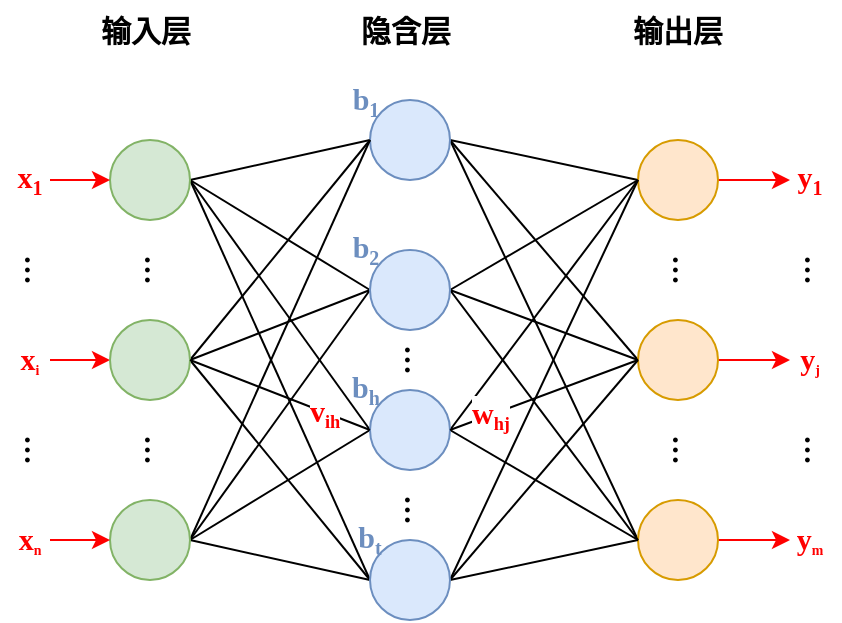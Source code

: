 <mxfile version="21.6.6" type="github">
  <diagram name="第 1 页" id="z7fpPu16EYKY_UzUYYsx">
    <mxGraphModel dx="726" dy="503" grid="1" gridSize="10" guides="1" tooltips="1" connect="1" arrows="1" fold="1" page="1" pageScale="1" pageWidth="827" pageHeight="1169" math="0" shadow="0">
      <root>
        <mxCell id="0" />
        <mxCell id="1" parent="0" />
        <mxCell id="rZ2QNPtWmysEx4CotY9I-33" style="rounded=0;orthogonalLoop=1;jettySize=auto;html=1;exitX=0.5;exitY=0;exitDx=0;exitDy=0;entryX=0.5;entryY=1;entryDx=0;entryDy=0;endArrow=none;endFill=0;" parent="1" source="rZ2QNPtWmysEx4CotY9I-1" target="rZ2QNPtWmysEx4CotY9I-3" edge="1">
          <mxGeometry relative="1" as="geometry" />
        </mxCell>
        <mxCell id="rZ2QNPtWmysEx4CotY9I-35" style="edgeStyle=none;shape=connector;rounded=0;orthogonalLoop=1;jettySize=auto;html=1;exitX=0.5;exitY=0;exitDx=0;exitDy=0;entryX=0.5;entryY=1;entryDx=0;entryDy=0;labelBackgroundColor=default;strokeColor=default;fontFamily=Helvetica;fontSize=11;fontColor=default;endArrow=none;endFill=0;" parent="1" source="rZ2QNPtWmysEx4CotY9I-1" target="rZ2QNPtWmysEx4CotY9I-22" edge="1">
          <mxGeometry relative="1" as="geometry" />
        </mxCell>
        <mxCell id="rZ2QNPtWmysEx4CotY9I-36" style="edgeStyle=none;shape=connector;rounded=0;orthogonalLoop=1;jettySize=auto;html=1;exitX=0.5;exitY=0;exitDx=0;exitDy=0;entryX=0.5;entryY=1;entryDx=0;entryDy=0;labelBackgroundColor=default;strokeColor=default;fontFamily=Helvetica;fontSize=11;fontColor=default;endArrow=none;endFill=0;" parent="1" source="rZ2QNPtWmysEx4CotY9I-1" target="rZ2QNPtWmysEx4CotY9I-25" edge="1">
          <mxGeometry relative="1" as="geometry" />
        </mxCell>
        <mxCell id="rZ2QNPtWmysEx4CotY9I-37" style="edgeStyle=none;shape=connector;rounded=0;orthogonalLoop=1;jettySize=auto;html=1;exitX=0.5;exitY=0;exitDx=0;exitDy=0;entryX=0.5;entryY=1;entryDx=0;entryDy=0;labelBackgroundColor=default;strokeColor=default;fontFamily=Helvetica;fontSize=11;fontColor=default;endArrow=none;endFill=0;" parent="1" source="rZ2QNPtWmysEx4CotY9I-1" target="rZ2QNPtWmysEx4CotY9I-26" edge="1">
          <mxGeometry relative="1" as="geometry" />
        </mxCell>
        <mxCell id="rZ2QNPtWmysEx4CotY9I-1" value="" style="ellipse;whiteSpace=wrap;html=1;aspect=fixed;direction=south;fillColor=#d5e8d4;strokeColor=#82b366;" parent="1" vertex="1">
          <mxGeometry x="130" y="230" width="40" height="40" as="geometry" />
        </mxCell>
        <mxCell id="rZ2QNPtWmysEx4CotY9I-2" value="输入层" style="text;html=1;strokeColor=none;fillColor=none;align=center;verticalAlign=middle;whiteSpace=wrap;rounded=0;fontFamily=楷体;fontStyle=1;fontSize=15;" parent="1" vertex="1">
          <mxGeometry x="118" y="160" width="60" height="30" as="geometry" />
        </mxCell>
        <mxCell id="rZ2QNPtWmysEx4CotY9I-49" style="edgeStyle=none;shape=connector;rounded=0;orthogonalLoop=1;jettySize=auto;html=1;exitX=0.5;exitY=0;exitDx=0;exitDy=0;entryX=0.5;entryY=1;entryDx=0;entryDy=0;labelBackgroundColor=default;strokeColor=default;fontFamily=Helvetica;fontSize=11;fontColor=default;endArrow=none;endFill=0;" parent="1" source="rZ2QNPtWmysEx4CotY9I-3" target="rZ2QNPtWmysEx4CotY9I-5" edge="1">
          <mxGeometry relative="1" as="geometry" />
        </mxCell>
        <mxCell id="rZ2QNPtWmysEx4CotY9I-50" style="edgeStyle=none;shape=connector;rounded=0;orthogonalLoop=1;jettySize=auto;html=1;exitX=0.5;exitY=0;exitDx=0;exitDy=0;entryX=0.5;entryY=1;entryDx=0;entryDy=0;labelBackgroundColor=default;strokeColor=default;fontFamily=Helvetica;fontSize=11;fontColor=default;endArrow=none;endFill=0;" parent="1" source="rZ2QNPtWmysEx4CotY9I-3" target="rZ2QNPtWmysEx4CotY9I-18" edge="1">
          <mxGeometry relative="1" as="geometry" />
        </mxCell>
        <mxCell id="rZ2QNPtWmysEx4CotY9I-55" style="edgeStyle=none;shape=connector;rounded=0;orthogonalLoop=1;jettySize=auto;html=1;exitX=0.5;exitY=0;exitDx=0;exitDy=0;entryX=0.5;entryY=1;entryDx=0;entryDy=0;labelBackgroundColor=default;strokeColor=default;fontFamily=Helvetica;fontSize=11;fontColor=default;endArrow=none;endFill=0;" parent="1" source="rZ2QNPtWmysEx4CotY9I-3" target="rZ2QNPtWmysEx4CotY9I-19" edge="1">
          <mxGeometry relative="1" as="geometry" />
        </mxCell>
        <mxCell id="rZ2QNPtWmysEx4CotY9I-3" value="" style="ellipse;whiteSpace=wrap;html=1;aspect=fixed;direction=south;fillColor=#dae8fc;strokeColor=#6c8ebf;" parent="1" vertex="1">
          <mxGeometry x="260" y="210" width="40" height="40" as="geometry" />
        </mxCell>
        <mxCell id="rZ2QNPtWmysEx4CotY9I-4" value="隐含层" style="text;html=1;strokeColor=none;fillColor=none;align=center;verticalAlign=middle;whiteSpace=wrap;rounded=0;fontFamily=楷体;fontStyle=1;fontSize=15;" parent="1" vertex="1">
          <mxGeometry x="248" y="160" width="60" height="30" as="geometry" />
        </mxCell>
        <mxCell id="rZ2QNPtWmysEx4CotY9I-62" style="edgeStyle=none;shape=connector;rounded=0;orthogonalLoop=1;jettySize=auto;html=1;exitX=0.5;exitY=0;exitDx=0;exitDy=0;entryX=0;entryY=0.5;entryDx=0;entryDy=0;labelBackgroundColor=default;strokeColor=#FF0000;fontFamily=Helvetica;fontSize=11;fontColor=default;endArrow=classic;endFill=1;" parent="1" source="rZ2QNPtWmysEx4CotY9I-5" target="rZ2QNPtWmysEx4CotY9I-28" edge="1">
          <mxGeometry relative="1" as="geometry" />
        </mxCell>
        <mxCell id="rZ2QNPtWmysEx4CotY9I-5" value="" style="ellipse;whiteSpace=wrap;html=1;aspect=fixed;direction=south;fillColor=#ffe6cc;strokeColor=#d79b00;" parent="1" vertex="1">
          <mxGeometry x="394" y="230" width="40" height="40" as="geometry" />
        </mxCell>
        <mxCell id="rZ2QNPtWmysEx4CotY9I-6" value="输出层" style="text;html=1;strokeColor=none;fillColor=none;align=center;verticalAlign=middle;whiteSpace=wrap;rounded=0;fontFamily=楷体;fontStyle=1;fontSize=15;" parent="1" vertex="1">
          <mxGeometry x="384" y="160" width="60" height="30" as="geometry" />
        </mxCell>
        <mxCell id="rZ2QNPtWmysEx4CotY9I-38" style="edgeStyle=none;shape=connector;rounded=0;orthogonalLoop=1;jettySize=auto;html=1;exitX=1;exitY=0.5;exitDx=0;exitDy=0;labelBackgroundColor=none;strokeColor=#FF0000;fontFamily=Helvetica;fontSize=11;fontColor=#FF0000;endArrow=classic;" parent="1" source="rZ2QNPtWmysEx4CotY9I-7" target="rZ2QNPtWmysEx4CotY9I-1" edge="1">
          <mxGeometry relative="1" as="geometry" />
        </mxCell>
        <mxCell id="rZ2QNPtWmysEx4CotY9I-7" value="&lt;font style=&quot;font-size: 15px;&quot;&gt;x&lt;/font&gt;&lt;sub style=&quot;font-size: 10px;&quot;&gt;1&lt;/sub&gt;" style="text;html=1;strokeColor=none;fillColor=none;align=center;verticalAlign=middle;whiteSpace=wrap;rounded=0;fontFamily=Times New Roman;fontStyle=1;fontColor=#FF0000;" parent="1" vertex="1">
          <mxGeometry x="80" y="235" width="20" height="30" as="geometry" />
        </mxCell>
        <mxCell id="rZ2QNPtWmysEx4CotY9I-39" style="edgeStyle=none;shape=connector;rounded=0;orthogonalLoop=1;jettySize=auto;html=1;exitX=1;exitY=0.5;exitDx=0;exitDy=0;entryX=0.5;entryY=1;entryDx=0;entryDy=0;labelBackgroundColor=none;strokeColor=#FF0000;fontFamily=Helvetica;fontSize=11;fontColor=#FF0000;endArrow=classic;" parent="1" source="rZ2QNPtWmysEx4CotY9I-8" target="rZ2QNPtWmysEx4CotY9I-10" edge="1">
          <mxGeometry relative="1" as="geometry" />
        </mxCell>
        <mxCell id="rZ2QNPtWmysEx4CotY9I-8" value="&lt;font style=&quot;font-size: 15px;&quot;&gt;x&lt;/font&gt;&lt;span style=&quot;font-size: 8.333px;&quot;&gt;&lt;sub&gt;i&lt;/sub&gt;&lt;/span&gt;" style="text;html=1;strokeColor=none;fillColor=none;align=center;verticalAlign=middle;whiteSpace=wrap;rounded=0;fontFamily=Times New Roman;fontStyle=1;fontColor=#FF0000;" parent="1" vertex="1">
          <mxGeometry x="80" y="325" width="20" height="30" as="geometry" />
        </mxCell>
        <mxCell id="rZ2QNPtWmysEx4CotY9I-9" value="&lt;span style=&quot;font-size: 15px;&quot;&gt;···&lt;/span&gt;" style="text;html=1;strokeColor=none;fillColor=none;align=center;verticalAlign=middle;whiteSpace=wrap;rounded=0;fontFamily=Times New Roman;fontStyle=1;rotation=90;" parent="1" vertex="1">
          <mxGeometry x="140" y="280" width="20" height="30" as="geometry" />
        </mxCell>
        <mxCell id="rZ2QNPtWmysEx4CotY9I-41" style="edgeStyle=none;shape=connector;rounded=0;orthogonalLoop=1;jettySize=auto;html=1;exitX=0.5;exitY=0;exitDx=0;exitDy=0;entryX=0.5;entryY=1;entryDx=0;entryDy=0;labelBackgroundColor=default;strokeColor=default;fontFamily=Helvetica;fontSize=11;fontColor=default;endArrow=none;endFill=0;" parent="1" source="rZ2QNPtWmysEx4CotY9I-10" target="rZ2QNPtWmysEx4CotY9I-3" edge="1">
          <mxGeometry relative="1" as="geometry" />
        </mxCell>
        <mxCell id="rZ2QNPtWmysEx4CotY9I-42" style="edgeStyle=none;shape=connector;rounded=0;orthogonalLoop=1;jettySize=auto;html=1;exitX=0.5;exitY=0;exitDx=0;exitDy=0;entryX=0.5;entryY=1;entryDx=0;entryDy=0;labelBackgroundColor=default;strokeColor=default;fontFamily=Helvetica;fontSize=11;fontColor=default;endArrow=none;endFill=0;" parent="1" source="rZ2QNPtWmysEx4CotY9I-10" target="rZ2QNPtWmysEx4CotY9I-22" edge="1">
          <mxGeometry relative="1" as="geometry" />
        </mxCell>
        <mxCell id="rZ2QNPtWmysEx4CotY9I-44" style="edgeStyle=none;shape=connector;rounded=0;orthogonalLoop=1;jettySize=auto;html=1;exitX=0.5;exitY=0;exitDx=0;exitDy=0;entryX=0.5;entryY=1;entryDx=0;entryDy=0;labelBackgroundColor=default;strokeColor=default;fontFamily=Helvetica;fontSize=11;fontColor=default;endArrow=none;endFill=0;" parent="1" source="rZ2QNPtWmysEx4CotY9I-10" target="rZ2QNPtWmysEx4CotY9I-26" edge="1">
          <mxGeometry relative="1" as="geometry" />
        </mxCell>
        <mxCell id="rZ2QNPtWmysEx4CotY9I-10" value="" style="ellipse;whiteSpace=wrap;html=1;aspect=fixed;direction=south;fillColor=#d5e8d4;strokeColor=#82b366;" parent="1" vertex="1">
          <mxGeometry x="130" y="320" width="40" height="40" as="geometry" />
        </mxCell>
        <mxCell id="rZ2QNPtWmysEx4CotY9I-11" style="edgeStyle=orthogonalEdgeStyle;rounded=0;orthogonalLoop=1;jettySize=auto;html=1;exitX=1;exitY=0.5;exitDx=0;exitDy=0;" parent="1" source="rZ2QNPtWmysEx4CotY9I-9" target="rZ2QNPtWmysEx4CotY9I-9" edge="1">
          <mxGeometry relative="1" as="geometry" />
        </mxCell>
        <mxCell id="rZ2QNPtWmysEx4CotY9I-13" value="&lt;span style=&quot;font-size: 15px;&quot;&gt;···&lt;/span&gt;" style="text;html=1;strokeColor=none;fillColor=none;align=center;verticalAlign=middle;whiteSpace=wrap;rounded=0;fontFamily=Times New Roman;fontStyle=1;rotation=90;" parent="1" vertex="1">
          <mxGeometry x="80" y="280" width="20" height="30" as="geometry" />
        </mxCell>
        <mxCell id="rZ2QNPtWmysEx4CotY9I-45" style="edgeStyle=none;shape=connector;rounded=0;orthogonalLoop=1;jettySize=auto;html=1;exitX=0.5;exitY=0;exitDx=0;exitDy=0;entryX=0.5;entryY=1;entryDx=0;entryDy=0;labelBackgroundColor=default;strokeColor=default;fontFamily=Helvetica;fontSize=11;fontColor=default;endArrow=none;endFill=0;" parent="1" source="rZ2QNPtWmysEx4CotY9I-14" target="rZ2QNPtWmysEx4CotY9I-3" edge="1">
          <mxGeometry relative="1" as="geometry" />
        </mxCell>
        <mxCell id="rZ2QNPtWmysEx4CotY9I-46" style="edgeStyle=none;shape=connector;rounded=0;orthogonalLoop=1;jettySize=auto;html=1;exitX=0.5;exitY=0;exitDx=0;exitDy=0;entryX=0.5;entryY=1;entryDx=0;entryDy=0;labelBackgroundColor=default;strokeColor=default;fontFamily=Helvetica;fontSize=11;fontColor=default;endArrow=none;endFill=0;" parent="1" source="rZ2QNPtWmysEx4CotY9I-14" target="rZ2QNPtWmysEx4CotY9I-22" edge="1">
          <mxGeometry relative="1" as="geometry" />
        </mxCell>
        <mxCell id="rZ2QNPtWmysEx4CotY9I-47" style="edgeStyle=none;shape=connector;rounded=0;orthogonalLoop=1;jettySize=auto;html=1;exitX=0.5;exitY=0;exitDx=0;exitDy=0;entryX=0.5;entryY=1;entryDx=0;entryDy=0;labelBackgroundColor=default;strokeColor=default;fontFamily=Helvetica;fontSize=11;fontColor=default;endArrow=none;endFill=0;" parent="1" source="rZ2QNPtWmysEx4CotY9I-14" target="rZ2QNPtWmysEx4CotY9I-25" edge="1">
          <mxGeometry relative="1" as="geometry" />
        </mxCell>
        <mxCell id="rZ2QNPtWmysEx4CotY9I-48" style="edgeStyle=none;shape=connector;rounded=0;orthogonalLoop=1;jettySize=auto;html=1;exitX=0.5;exitY=0;exitDx=0;exitDy=0;entryX=0.5;entryY=1;entryDx=0;entryDy=0;labelBackgroundColor=default;strokeColor=default;fontFamily=Helvetica;fontSize=11;fontColor=default;endArrow=none;endFill=0;" parent="1" source="rZ2QNPtWmysEx4CotY9I-14" target="rZ2QNPtWmysEx4CotY9I-26" edge="1">
          <mxGeometry relative="1" as="geometry" />
        </mxCell>
        <mxCell id="rZ2QNPtWmysEx4CotY9I-14" value="" style="ellipse;whiteSpace=wrap;html=1;aspect=fixed;direction=south;fillColor=#d5e8d4;strokeColor=#82b366;" parent="1" vertex="1">
          <mxGeometry x="130" y="410" width="40" height="40" as="geometry" />
        </mxCell>
        <mxCell id="rZ2QNPtWmysEx4CotY9I-15" value="&lt;span style=&quot;font-size: 15px;&quot;&gt;···&lt;/span&gt;" style="text;html=1;strokeColor=none;fillColor=none;align=center;verticalAlign=middle;whiteSpace=wrap;rounded=0;fontFamily=Times New Roman;fontStyle=1;rotation=90;" parent="1" vertex="1">
          <mxGeometry x="140" y="370" width="20" height="30" as="geometry" />
        </mxCell>
        <mxCell id="rZ2QNPtWmysEx4CotY9I-16" value="&lt;span style=&quot;font-size: 15px;&quot;&gt;···&lt;/span&gt;" style="text;html=1;strokeColor=none;fillColor=none;align=center;verticalAlign=middle;whiteSpace=wrap;rounded=0;fontFamily=Times New Roman;fontStyle=1;rotation=90;" parent="1" vertex="1">
          <mxGeometry x="80" y="370" width="20" height="30" as="geometry" />
        </mxCell>
        <mxCell id="rZ2QNPtWmysEx4CotY9I-40" style="edgeStyle=none;shape=connector;rounded=0;orthogonalLoop=1;jettySize=auto;html=1;exitX=1;exitY=0.5;exitDx=0;exitDy=0;entryX=0.5;entryY=1;entryDx=0;entryDy=0;labelBackgroundColor=none;strokeColor=#FF0000;fontFamily=Helvetica;fontSize=11;fontColor=#FF0000;endArrow=classic;" parent="1" source="rZ2QNPtWmysEx4CotY9I-17" target="rZ2QNPtWmysEx4CotY9I-14" edge="1">
          <mxGeometry relative="1" as="geometry" />
        </mxCell>
        <mxCell id="rZ2QNPtWmysEx4CotY9I-17" value="&lt;font style=&quot;font-size: 15px;&quot;&gt;x&lt;/font&gt;&lt;span style=&quot;font-size: 8.333px;&quot;&gt;&lt;sub&gt;n&lt;/sub&gt;&lt;/span&gt;" style="text;html=1;strokeColor=none;fillColor=none;align=center;verticalAlign=middle;whiteSpace=wrap;rounded=0;fontFamily=Times New Roman;fontStyle=1;fontColor=#FF0000;" parent="1" vertex="1">
          <mxGeometry x="80" y="415" width="20" height="30" as="geometry" />
        </mxCell>
        <mxCell id="rZ2QNPtWmysEx4CotY9I-63" style="edgeStyle=none;shape=connector;rounded=0;orthogonalLoop=1;jettySize=auto;html=1;exitX=0.5;exitY=0;exitDx=0;exitDy=0;entryX=0;entryY=0.5;entryDx=0;entryDy=0;labelBackgroundColor=default;strokeColor=#FF0000;fontFamily=Helvetica;fontSize=11;fontColor=default;endArrow=classic;endFill=1;" parent="1" source="rZ2QNPtWmysEx4CotY9I-18" target="rZ2QNPtWmysEx4CotY9I-29" edge="1">
          <mxGeometry relative="1" as="geometry" />
        </mxCell>
        <mxCell id="rZ2QNPtWmysEx4CotY9I-18" value="" style="ellipse;whiteSpace=wrap;html=1;aspect=fixed;direction=south;fillColor=#ffe6cc;strokeColor=#d79b00;" parent="1" vertex="1">
          <mxGeometry x="394" y="320" width="40" height="40" as="geometry" />
        </mxCell>
        <mxCell id="rZ2QNPtWmysEx4CotY9I-64" style="edgeStyle=none;shape=connector;rounded=0;orthogonalLoop=1;jettySize=auto;html=1;exitX=0.5;exitY=0;exitDx=0;exitDy=0;entryX=0;entryY=0.5;entryDx=0;entryDy=0;labelBackgroundColor=default;strokeColor=#FF0000;fontFamily=Helvetica;fontSize=11;fontColor=default;endArrow=classic;endFill=1;" parent="1" source="rZ2QNPtWmysEx4CotY9I-19" target="rZ2QNPtWmysEx4CotY9I-32" edge="1">
          <mxGeometry relative="1" as="geometry" />
        </mxCell>
        <mxCell id="rZ2QNPtWmysEx4CotY9I-19" value="" style="ellipse;whiteSpace=wrap;html=1;aspect=fixed;direction=south;fillColor=#ffe6cc;strokeColor=#d79b00;" parent="1" vertex="1">
          <mxGeometry x="394" y="410" width="40" height="40" as="geometry" />
        </mxCell>
        <mxCell id="rZ2QNPtWmysEx4CotY9I-20" value="&lt;span style=&quot;font-size: 15px;&quot;&gt;···&lt;/span&gt;" style="text;html=1;strokeColor=none;fillColor=none;align=center;verticalAlign=middle;whiteSpace=wrap;rounded=0;fontFamily=Times New Roman;fontStyle=1;rotation=90;" parent="1" vertex="1">
          <mxGeometry x="404" y="280" width="20" height="30" as="geometry" />
        </mxCell>
        <mxCell id="rZ2QNPtWmysEx4CotY9I-21" value="&lt;span style=&quot;font-size: 15px;&quot;&gt;···&lt;/span&gt;" style="text;html=1;strokeColor=none;fillColor=none;align=center;verticalAlign=middle;whiteSpace=wrap;rounded=0;fontFamily=Times New Roman;fontStyle=1;rotation=90;" parent="1" vertex="1">
          <mxGeometry x="404" y="370" width="20" height="30" as="geometry" />
        </mxCell>
        <mxCell id="rZ2QNPtWmysEx4CotY9I-52" style="edgeStyle=none;shape=connector;rounded=0;orthogonalLoop=1;jettySize=auto;html=1;exitX=0.5;exitY=0;exitDx=0;exitDy=0;entryX=0.5;entryY=1;entryDx=0;entryDy=0;labelBackgroundColor=default;strokeColor=default;fontFamily=Helvetica;fontSize=11;fontColor=default;endArrow=none;endFill=0;" parent="1" source="rZ2QNPtWmysEx4CotY9I-22" target="rZ2QNPtWmysEx4CotY9I-5" edge="1">
          <mxGeometry relative="1" as="geometry" />
        </mxCell>
        <mxCell id="rZ2QNPtWmysEx4CotY9I-53" style="edgeStyle=none;shape=connector;rounded=0;orthogonalLoop=1;jettySize=auto;html=1;exitX=0.5;exitY=0;exitDx=0;exitDy=0;entryX=0.5;entryY=1;entryDx=0;entryDy=0;labelBackgroundColor=default;strokeColor=default;fontFamily=Helvetica;fontSize=11;fontColor=default;endArrow=none;endFill=0;" parent="1" source="rZ2QNPtWmysEx4CotY9I-22" target="rZ2QNPtWmysEx4CotY9I-18" edge="1">
          <mxGeometry relative="1" as="geometry" />
        </mxCell>
        <mxCell id="rZ2QNPtWmysEx4CotY9I-54" style="edgeStyle=none;shape=connector;rounded=0;orthogonalLoop=1;jettySize=auto;html=1;exitX=0.5;exitY=0;exitDx=0;exitDy=0;entryX=0.5;entryY=1;entryDx=0;entryDy=0;labelBackgroundColor=default;strokeColor=default;fontFamily=Helvetica;fontSize=11;fontColor=default;endArrow=none;endFill=0;" parent="1" source="rZ2QNPtWmysEx4CotY9I-22" target="rZ2QNPtWmysEx4CotY9I-19" edge="1">
          <mxGeometry relative="1" as="geometry" />
        </mxCell>
        <mxCell id="rZ2QNPtWmysEx4CotY9I-22" value="" style="ellipse;whiteSpace=wrap;html=1;aspect=fixed;direction=south;fillColor=#dae8fc;strokeColor=#6c8ebf;" parent="1" vertex="1">
          <mxGeometry x="260" y="285" width="40" height="40" as="geometry" />
        </mxCell>
        <mxCell id="rZ2QNPtWmysEx4CotY9I-23" value="&lt;span style=&quot;font-size: 15px;&quot;&gt;···&lt;/span&gt;" style="text;html=1;strokeColor=none;fillColor=none;align=center;verticalAlign=middle;whiteSpace=wrap;rounded=0;fontFamily=Times New Roman;fontStyle=1;rotation=90;" parent="1" vertex="1">
          <mxGeometry x="270" y="325" width="20" height="30" as="geometry" />
        </mxCell>
        <mxCell id="rZ2QNPtWmysEx4CotY9I-57" style="edgeStyle=none;shape=connector;rounded=0;orthogonalLoop=1;jettySize=auto;html=1;exitX=0.5;exitY=0;exitDx=0;exitDy=0;entryX=0.5;entryY=1;entryDx=0;entryDy=0;labelBackgroundColor=default;strokeColor=default;fontFamily=Helvetica;fontSize=11;fontColor=default;endArrow=none;endFill=0;" parent="1" source="rZ2QNPtWmysEx4CotY9I-25" target="rZ2QNPtWmysEx4CotY9I-5" edge="1">
          <mxGeometry relative="1" as="geometry" />
        </mxCell>
        <mxCell id="rZ2QNPtWmysEx4CotY9I-58" style="edgeStyle=none;shape=connector;rounded=0;orthogonalLoop=1;jettySize=auto;html=1;exitX=0.5;exitY=0;exitDx=0;exitDy=0;entryX=0.5;entryY=1;entryDx=0;entryDy=0;labelBackgroundColor=default;strokeColor=default;fontFamily=Helvetica;fontSize=11;fontColor=default;endArrow=none;endFill=0;" parent="1" source="rZ2QNPtWmysEx4CotY9I-25" target="rZ2QNPtWmysEx4CotY9I-19" edge="1">
          <mxGeometry relative="1" as="geometry" />
        </mxCell>
        <mxCell id="rZ2QNPtWmysEx4CotY9I-25" value="" style="ellipse;whiteSpace=wrap;html=1;aspect=fixed;direction=south;fillColor=#dae8fc;strokeColor=#6c8ebf;" parent="1" vertex="1">
          <mxGeometry x="260" y="355" width="40" height="40" as="geometry" />
        </mxCell>
        <mxCell id="rZ2QNPtWmysEx4CotY9I-59" style="edgeStyle=none;shape=connector;rounded=0;orthogonalLoop=1;jettySize=auto;html=1;exitX=0.5;exitY=0;exitDx=0;exitDy=0;entryX=0.5;entryY=1;entryDx=0;entryDy=0;labelBackgroundColor=default;strokeColor=default;fontFamily=Helvetica;fontSize=11;fontColor=default;endArrow=none;endFill=0;" parent="1" source="rZ2QNPtWmysEx4CotY9I-26" target="rZ2QNPtWmysEx4CotY9I-5" edge="1">
          <mxGeometry relative="1" as="geometry" />
        </mxCell>
        <mxCell id="rZ2QNPtWmysEx4CotY9I-60" style="edgeStyle=none;shape=connector;rounded=0;orthogonalLoop=1;jettySize=auto;html=1;exitX=0.5;exitY=0;exitDx=0;exitDy=0;entryX=0.5;entryY=1;entryDx=0;entryDy=0;labelBackgroundColor=default;strokeColor=default;fontFamily=Helvetica;fontSize=11;fontColor=default;endArrow=none;endFill=0;" parent="1" source="rZ2QNPtWmysEx4CotY9I-26" target="rZ2QNPtWmysEx4CotY9I-18" edge="1">
          <mxGeometry relative="1" as="geometry" />
        </mxCell>
        <mxCell id="rZ2QNPtWmysEx4CotY9I-61" style="edgeStyle=none;shape=connector;rounded=0;orthogonalLoop=1;jettySize=auto;html=1;exitX=0.5;exitY=0;exitDx=0;exitDy=0;entryX=0.5;entryY=1;entryDx=0;entryDy=0;labelBackgroundColor=default;strokeColor=default;fontFamily=Helvetica;fontSize=11;fontColor=default;endArrow=none;endFill=0;" parent="1" source="rZ2QNPtWmysEx4CotY9I-26" target="rZ2QNPtWmysEx4CotY9I-19" edge="1">
          <mxGeometry relative="1" as="geometry" />
        </mxCell>
        <mxCell id="rZ2QNPtWmysEx4CotY9I-26" value="" style="ellipse;whiteSpace=wrap;html=1;aspect=fixed;direction=south;fillColor=#dae8fc;strokeColor=#6c8ebf;" parent="1" vertex="1">
          <mxGeometry x="260" y="430" width="40" height="40" as="geometry" />
        </mxCell>
        <mxCell id="rZ2QNPtWmysEx4CotY9I-27" value="&lt;span style=&quot;font-size: 15px;&quot;&gt;···&lt;/span&gt;" style="text;html=1;strokeColor=none;fillColor=none;align=center;verticalAlign=middle;whiteSpace=wrap;rounded=0;fontFamily=Times New Roman;fontStyle=1;rotation=90;" parent="1" vertex="1">
          <mxGeometry x="270" y="400" width="20" height="30" as="geometry" />
        </mxCell>
        <mxCell id="rZ2QNPtWmysEx4CotY9I-28" value="&lt;font style=&quot;font-size: 15px;&quot;&gt;y&lt;/font&gt;&lt;sub style=&quot;font-size: 10px;&quot;&gt;1&lt;/sub&gt;" style="text;html=1;strokeColor=none;fillColor=none;align=center;verticalAlign=middle;whiteSpace=wrap;rounded=0;fontFamily=Times New Roman;fontStyle=1;fontColor=#FF0000;" parent="1" vertex="1">
          <mxGeometry x="470" y="235" width="20" height="30" as="geometry" />
        </mxCell>
        <mxCell id="rZ2QNPtWmysEx4CotY9I-29" value="&lt;font style=&quot;font-size: 15px;&quot;&gt;y&lt;/font&gt;&lt;span style=&quot;font-size: 8.333px;&quot;&gt;&lt;sub&gt;j&lt;/sub&gt;&lt;/span&gt;" style="text;html=1;strokeColor=none;fillColor=none;align=center;verticalAlign=middle;whiteSpace=wrap;rounded=0;fontFamily=Times New Roman;fontStyle=1;fontColor=#FF0000;" parent="1" vertex="1">
          <mxGeometry x="470" y="325" width="20" height="30" as="geometry" />
        </mxCell>
        <mxCell id="rZ2QNPtWmysEx4CotY9I-30" value="&lt;span style=&quot;font-size: 15px;&quot;&gt;···&lt;/span&gt;" style="text;html=1;strokeColor=none;fillColor=none;align=center;verticalAlign=middle;whiteSpace=wrap;rounded=0;fontFamily=Times New Roman;fontStyle=1;rotation=90;" parent="1" vertex="1">
          <mxGeometry x="470" y="280" width="20" height="30" as="geometry" />
        </mxCell>
        <mxCell id="rZ2QNPtWmysEx4CotY9I-31" value="&lt;span style=&quot;font-size: 15px;&quot;&gt;···&lt;/span&gt;" style="text;html=1;strokeColor=none;fillColor=none;align=center;verticalAlign=middle;whiteSpace=wrap;rounded=0;fontFamily=Times New Roman;fontStyle=1;rotation=90;" parent="1" vertex="1">
          <mxGeometry x="470" y="370" width="20" height="30" as="geometry" />
        </mxCell>
        <mxCell id="rZ2QNPtWmysEx4CotY9I-32" value="&lt;font style=&quot;font-size: 15px;&quot;&gt;y&lt;/font&gt;&lt;span style=&quot;font-size: 8.333px;&quot;&gt;&lt;sub&gt;m&lt;/sub&gt;&lt;/span&gt;" style="text;html=1;strokeColor=none;fillColor=none;align=center;verticalAlign=middle;whiteSpace=wrap;rounded=0;fontFamily=Times New Roman;fontStyle=1;fontColor=#FF0000;" parent="1" vertex="1">
          <mxGeometry x="470" y="415" width="20" height="30" as="geometry" />
        </mxCell>
        <mxCell id="rZ2QNPtWmysEx4CotY9I-65" value="&lt;font style=&quot;font-size: 15px;&quot;&gt;b&lt;/font&gt;&lt;sub style=&quot;font-size: 10px;&quot;&gt;1&lt;/sub&gt;" style="text;html=1;strokeColor=none;fillColor=none;align=center;verticalAlign=middle;whiteSpace=wrap;rounded=0;fontFamily=Times New Roman;fontStyle=1;fontColor=#6c8ebf;" parent="1" vertex="1">
          <mxGeometry x="248" y="196" width="20" height="30" as="geometry" />
        </mxCell>
        <mxCell id="rZ2QNPtWmysEx4CotY9I-66" value="&lt;font style=&quot;font-size: 15px;&quot;&gt;b&lt;/font&gt;&lt;sub style=&quot;font-size: 10px;&quot;&gt;2&lt;/sub&gt;" style="text;html=1;strokeColor=none;fillColor=none;align=center;verticalAlign=middle;whiteSpace=wrap;rounded=0;fontFamily=Times New Roman;fontStyle=1;fontColor=#6c8ebf;" parent="1" vertex="1">
          <mxGeometry x="248" y="270" width="20" height="30" as="geometry" />
        </mxCell>
        <mxCell id="rZ2QNPtWmysEx4CotY9I-67" value="&lt;font style=&quot;font-size: 15px;&quot;&gt;b&lt;/font&gt;&lt;sub style=&quot;font-size: 10px;&quot;&gt;h&lt;/sub&gt;" style="text;html=1;strokeColor=none;fillColor=none;align=center;verticalAlign=middle;whiteSpace=wrap;rounded=0;fontFamily=Times New Roman;fontStyle=1;fontColor=#6c8ebf;" parent="1" vertex="1">
          <mxGeometry x="248" y="340" width="20" height="30" as="geometry" />
        </mxCell>
        <mxCell id="rZ2QNPtWmysEx4CotY9I-68" value="&lt;font style=&quot;font-size: 15px;&quot;&gt;b&lt;/font&gt;&lt;sub style=&quot;font-size: 10px;&quot;&gt;t&lt;/sub&gt;" style="text;html=1;strokeColor=none;fillColor=none;align=center;verticalAlign=middle;whiteSpace=wrap;rounded=0;fontFamily=Times New Roman;fontStyle=1;fontColor=#6c8ebf;" parent="1" vertex="1">
          <mxGeometry x="250" y="415" width="20" height="30" as="geometry" />
        </mxCell>
        <mxCell id="rZ2QNPtWmysEx4CotY9I-43" style="edgeStyle=none;shape=connector;rounded=0;orthogonalLoop=1;jettySize=auto;html=1;exitX=0.5;exitY=0;exitDx=0;exitDy=0;entryX=0.5;entryY=1;entryDx=0;entryDy=0;labelBackgroundColor=default;strokeColor=default;fontFamily=Helvetica;fontSize=11;fontColor=default;endArrow=none;endFill=0;" parent="1" source="rZ2QNPtWmysEx4CotY9I-10" target="rZ2QNPtWmysEx4CotY9I-25" edge="1">
          <mxGeometry relative="1" as="geometry" />
        </mxCell>
        <mxCell id="rZ2QNPtWmysEx4CotY9I-71" value="&lt;font style=&quot;font-size: 15px;&quot;&gt;v&lt;/font&gt;&lt;sub&gt;ih&lt;/sub&gt;" style="edgeLabel;html=1;align=center;verticalAlign=middle;resizable=0;points=[];fontSize=11;fontFamily=Times New Roman;fontColor=#FF0000;fontStyle=1;imageWidth=24;" parent="rZ2QNPtWmysEx4CotY9I-43" vertex="1" connectable="0">
          <mxGeometry x="-0.127" y="-1" relative="1" as="geometry">
            <mxPoint x="28" y="11" as="offset" />
          </mxGeometry>
        </mxCell>
        <mxCell id="rZ2QNPtWmysEx4CotY9I-56" style="edgeStyle=none;shape=connector;rounded=0;orthogonalLoop=1;jettySize=auto;html=1;exitX=0.5;exitY=0;exitDx=0;exitDy=0;entryX=0.5;entryY=1;entryDx=0;entryDy=0;labelBackgroundColor=default;strokeColor=default;fontFamily=Helvetica;fontSize=11;fontColor=default;endArrow=none;endFill=0;" parent="1" source="rZ2QNPtWmysEx4CotY9I-25" target="rZ2QNPtWmysEx4CotY9I-18" edge="1">
          <mxGeometry relative="1" as="geometry" />
        </mxCell>
        <mxCell id="rZ2QNPtWmysEx4CotY9I-72" value="&lt;font style=&quot;font-size: 15px;&quot;&gt;w&lt;/font&gt;&lt;sub&gt;hj&lt;/sub&gt;" style="edgeLabel;html=1;align=center;verticalAlign=middle;resizable=0;points=[];fontSize=11;fontFamily=Times New Roman;fontColor=#FF0000;fontStyle=1" parent="rZ2QNPtWmysEx4CotY9I-56" vertex="1" connectable="0">
          <mxGeometry x="-0.551" y="-3" relative="1" as="geometry">
            <mxPoint x="-2" y="-2" as="offset" />
          </mxGeometry>
        </mxCell>
      </root>
    </mxGraphModel>
  </diagram>
</mxfile>
